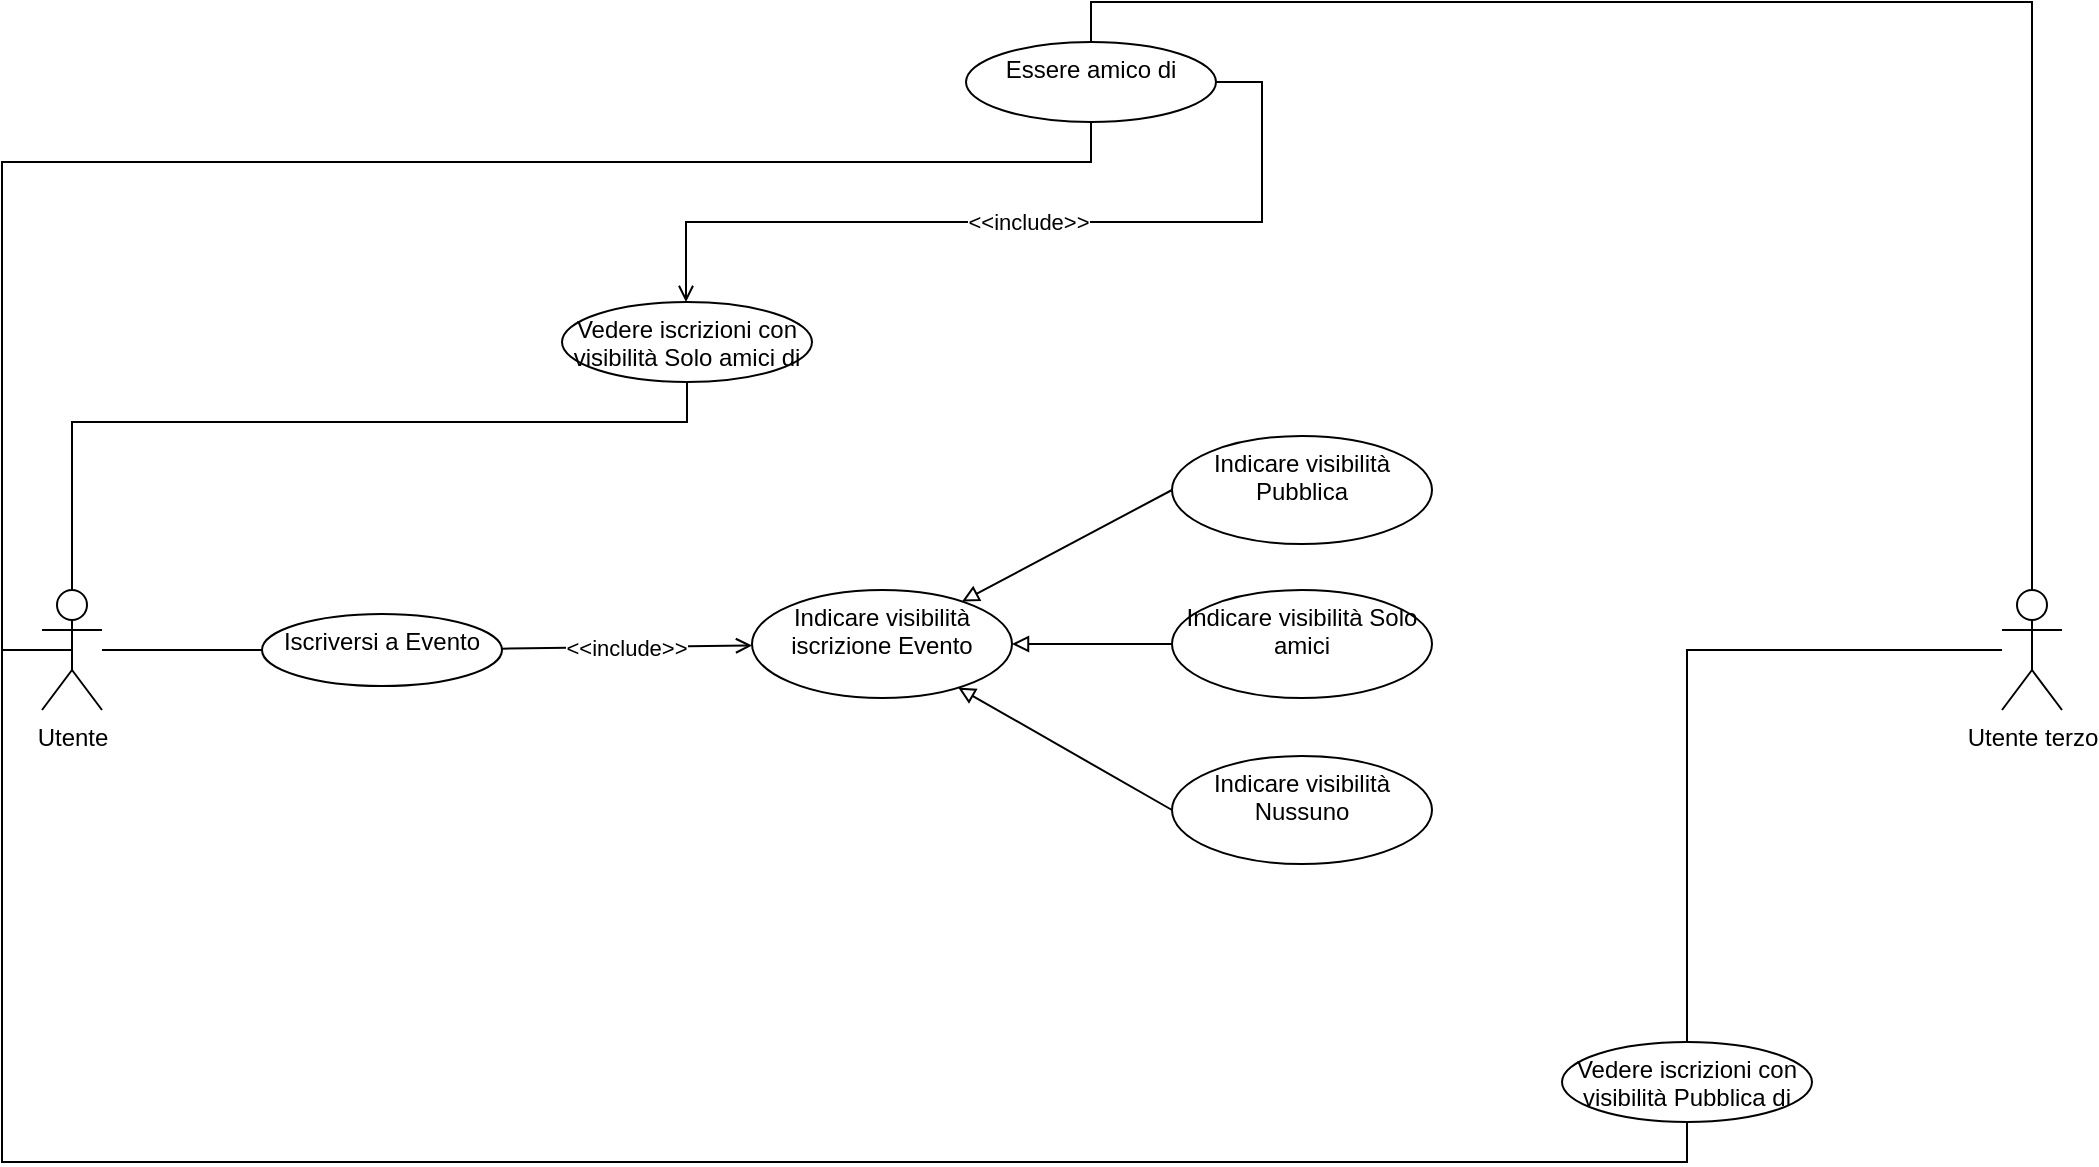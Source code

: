 <mxfile version="20.5.1" type="device"><diagram id="hSsFn0Xyrp79Tzt-apfB" name="Page-1"><mxGraphModel dx="1501" dy="809" grid="1" gridSize="10" guides="1" tooltips="1" connect="1" arrows="1" fold="1" page="1" pageScale="1" pageWidth="1169" pageHeight="827" math="0" shadow="0"><root><mxCell id="0"/><mxCell id="1" parent="0"/><mxCell id="zQRW1w5a2j_9ZR9nobSr-5" value="" style="rounded=0;orthogonalLoop=1;jettySize=auto;html=1;endArrow=none;endFill=0;" edge="1" parent="1" source="zQRW1w5a2j_9ZR9nobSr-1" target="zQRW1w5a2j_9ZR9nobSr-4"><mxGeometry relative="1" as="geometry"/></mxCell><mxCell id="zQRW1w5a2j_9ZR9nobSr-1" value="Utente" style="shape=umlActor;verticalLabelPosition=bottom;verticalAlign=top;html=1;outlineConnect=0;" vertex="1" parent="1"><mxGeometry x="60" y="384" width="30" height="60" as="geometry"/></mxCell><mxCell id="zQRW1w5a2j_9ZR9nobSr-18" style="edgeStyle=orthogonalEdgeStyle;rounded=0;orthogonalLoop=1;jettySize=auto;html=1;entryX=0.5;entryY=0;entryDx=0;entryDy=0;endArrow=none;endFill=0;" edge="1" parent="1" source="zQRW1w5a2j_9ZR9nobSr-3" target="zQRW1w5a2j_9ZR9nobSr-17"><mxGeometry relative="1" as="geometry"/></mxCell><mxCell id="zQRW1w5a2j_9ZR9nobSr-23" style="edgeStyle=orthogonalEdgeStyle;rounded=0;orthogonalLoop=1;jettySize=auto;html=1;entryX=0.5;entryY=0;entryDx=0;entryDy=0;endArrow=none;endFill=0;" edge="1" parent="1" source="zQRW1w5a2j_9ZR9nobSr-3" target="zQRW1w5a2j_9ZR9nobSr-21"><mxGeometry relative="1" as="geometry"><Array as="points"><mxPoint x="1055" y="90"/><mxPoint x="584" y="90"/></Array></mxGeometry></mxCell><mxCell id="zQRW1w5a2j_9ZR9nobSr-3" value="Utente terzo" style="shape=umlActor;verticalLabelPosition=bottom;verticalAlign=top;html=1;outlineConnect=0;" vertex="1" parent="1"><mxGeometry x="1040" y="384" width="30" height="60" as="geometry"/></mxCell><mxCell id="zQRW1w5a2j_9ZR9nobSr-7" value="&amp;lt;&amp;lt;include&amp;gt;&amp;gt;" style="rounded=0;orthogonalLoop=1;jettySize=auto;html=1;endArrow=open;endFill=0;" edge="1" parent="1" source="zQRW1w5a2j_9ZR9nobSr-4" target="zQRW1w5a2j_9ZR9nobSr-6"><mxGeometry relative="1" as="geometry"><mxPoint x="420" y="411" as="sourcePoint"/></mxGeometry></mxCell><mxCell id="zQRW1w5a2j_9ZR9nobSr-4" value="Iscriversi a Evento" style="ellipse;whiteSpace=wrap;html=1;verticalAlign=top;" vertex="1" parent="1"><mxGeometry x="170" y="396" width="120" height="36" as="geometry"/></mxCell><mxCell id="zQRW1w5a2j_9ZR9nobSr-14" style="edgeStyle=none;rounded=0;orthogonalLoop=1;jettySize=auto;html=1;endArrow=block;endFill=0;exitX=0;exitY=0.5;exitDx=0;exitDy=0;" edge="1" parent="1" source="zQRW1w5a2j_9ZR9nobSr-11" target="zQRW1w5a2j_9ZR9nobSr-6"><mxGeometry relative="1" as="geometry"/></mxCell><mxCell id="zQRW1w5a2j_9ZR9nobSr-15" style="edgeStyle=none;rounded=0;orthogonalLoop=1;jettySize=auto;html=1;endArrow=block;endFill=0;exitX=0;exitY=0.5;exitDx=0;exitDy=0;" edge="1" parent="1" source="zQRW1w5a2j_9ZR9nobSr-12" target="zQRW1w5a2j_9ZR9nobSr-6"><mxGeometry relative="1" as="geometry"/></mxCell><mxCell id="zQRW1w5a2j_9ZR9nobSr-16" style="edgeStyle=none;rounded=0;orthogonalLoop=1;jettySize=auto;html=1;endArrow=block;endFill=0;exitX=0;exitY=0.5;exitDx=0;exitDy=0;" edge="1" parent="1" source="zQRW1w5a2j_9ZR9nobSr-13" target="zQRW1w5a2j_9ZR9nobSr-6"><mxGeometry relative="1" as="geometry"/></mxCell><mxCell id="zQRW1w5a2j_9ZR9nobSr-6" value="Indicare visibilità iscrizione Evento" style="ellipse;whiteSpace=wrap;html=1;verticalAlign=top;" vertex="1" parent="1"><mxGeometry x="415" y="384" width="130" height="54" as="geometry"/></mxCell><mxCell id="zQRW1w5a2j_9ZR9nobSr-11" value="Indicare visibilità Pubblica" style="ellipse;whiteSpace=wrap;html=1;verticalAlign=top;" vertex="1" parent="1"><mxGeometry x="625" y="307" width="130" height="54" as="geometry"/></mxCell><mxCell id="zQRW1w5a2j_9ZR9nobSr-12" value="Indicare visibilità Solo amici" style="ellipse;whiteSpace=wrap;html=1;verticalAlign=top;" vertex="1" parent="1"><mxGeometry x="625" y="384" width="130" height="54" as="geometry"/></mxCell><mxCell id="zQRW1w5a2j_9ZR9nobSr-13" value="Indicare visibilità Nussuno" style="ellipse;whiteSpace=wrap;html=1;verticalAlign=top;" vertex="1" parent="1"><mxGeometry x="625" y="467" width="130" height="54" as="geometry"/></mxCell><mxCell id="zQRW1w5a2j_9ZR9nobSr-20" style="edgeStyle=orthogonalEdgeStyle;rounded=0;orthogonalLoop=1;jettySize=auto;html=1;entryX=0.5;entryY=0.5;entryDx=0;entryDy=0;entryPerimeter=0;endArrow=none;endFill=0;" edge="1" parent="1" source="zQRW1w5a2j_9ZR9nobSr-17" target="zQRW1w5a2j_9ZR9nobSr-1"><mxGeometry relative="1" as="geometry"><Array as="points"><mxPoint x="882" y="670"/><mxPoint x="40" y="670"/><mxPoint x="40" y="414"/></Array></mxGeometry></mxCell><mxCell id="zQRW1w5a2j_9ZR9nobSr-17" value="Vedere iscrizioni con visibilità Pubblica di" style="ellipse;whiteSpace=wrap;html=1;verticalAlign=top;" vertex="1" parent="1"><mxGeometry x="820" y="610" width="125" height="40" as="geometry"/></mxCell><mxCell id="zQRW1w5a2j_9ZR9nobSr-24" style="edgeStyle=orthogonalEdgeStyle;rounded=0;orthogonalLoop=1;jettySize=auto;html=1;entryX=0.5;entryY=0.5;entryDx=0;entryDy=0;entryPerimeter=0;endArrow=none;endFill=0;" edge="1" parent="1" source="zQRW1w5a2j_9ZR9nobSr-21" target="zQRW1w5a2j_9ZR9nobSr-1"><mxGeometry relative="1" as="geometry"><Array as="points"><mxPoint x="585" y="170"/><mxPoint x="40" y="170"/><mxPoint x="40" y="414"/></Array></mxGeometry></mxCell><mxCell id="zQRW1w5a2j_9ZR9nobSr-26" value="&amp;lt;&amp;lt;include&amp;gt;&amp;gt;" style="edgeStyle=orthogonalEdgeStyle;rounded=0;orthogonalLoop=1;jettySize=auto;html=1;endArrow=open;endFill=0;exitX=1;exitY=0.5;exitDx=0;exitDy=0;" edge="1" parent="1" source="zQRW1w5a2j_9ZR9nobSr-21" target="zQRW1w5a2j_9ZR9nobSr-25"><mxGeometry relative="1" as="geometry"><Array as="points"><mxPoint x="670" y="130"/><mxPoint x="670" y="200"/><mxPoint x="382" y="200"/></Array></mxGeometry></mxCell><mxCell id="zQRW1w5a2j_9ZR9nobSr-21" value="Essere amico di" style="ellipse;whiteSpace=wrap;html=1;verticalAlign=top;" vertex="1" parent="1"><mxGeometry x="522" y="110" width="125" height="40" as="geometry"/></mxCell><mxCell id="zQRW1w5a2j_9ZR9nobSr-27" style="edgeStyle=orthogonalEdgeStyle;rounded=0;orthogonalLoop=1;jettySize=auto;html=1;entryX=0.5;entryY=0;entryDx=0;entryDy=0;entryPerimeter=0;endArrow=none;endFill=0;" edge="1" parent="1" source="zQRW1w5a2j_9ZR9nobSr-25" target="zQRW1w5a2j_9ZR9nobSr-1"><mxGeometry relative="1" as="geometry"><Array as="points"><mxPoint x="382" y="300"/><mxPoint x="75" y="300"/></Array></mxGeometry></mxCell><mxCell id="zQRW1w5a2j_9ZR9nobSr-25" value="Vedere iscrizioni con visibilità Solo amici di" style="ellipse;whiteSpace=wrap;html=1;verticalAlign=top;" vertex="1" parent="1"><mxGeometry x="320" y="240" width="125" height="40" as="geometry"/></mxCell></root></mxGraphModel></diagram></mxfile>